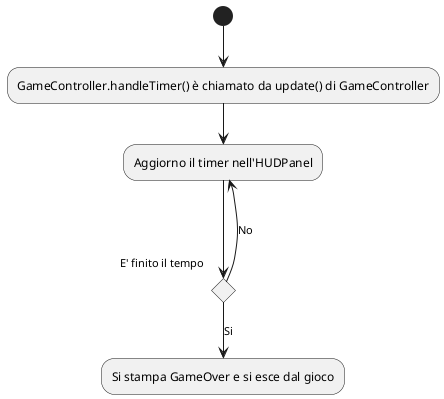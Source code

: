 @startuml
'https://plantuml.com/activity-diagram-beta

(*)  --> "GameController.handleTimer() è chiamato da update() di GameController"
--> "Aggiorno il timer nell'HUDPanel"
If "E' finito il tempo" then
--> [Si] "Si stampa GameOver e si esce dal gioco"
else
---> [No] "Aggiorno il timer nell'HUDPanel"
Endif

@enduml
